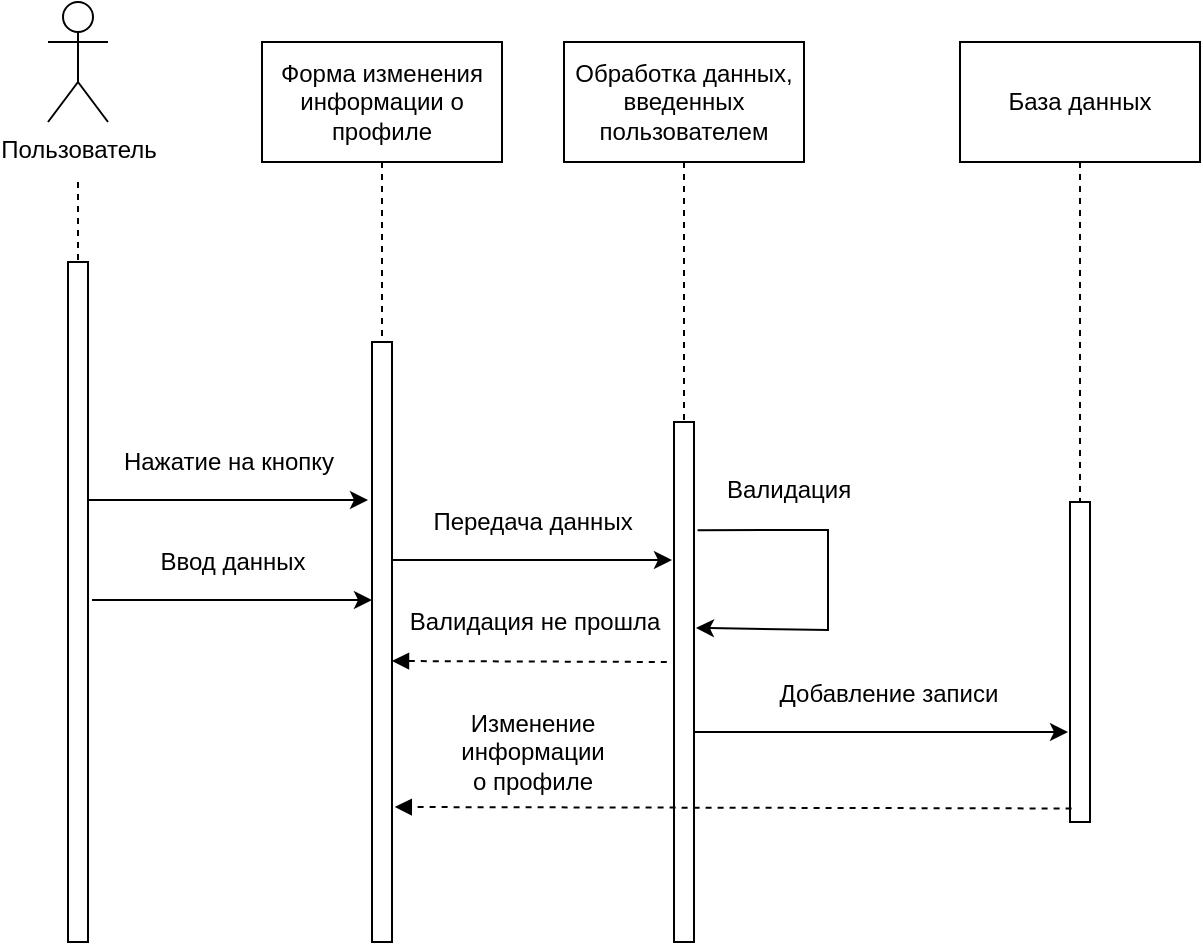 <mxfile version="18.1.3" type="device"><diagram id="xGD8TyVAoj_VXKI11_sh" name="Page-1"><mxGraphModel dx="990" dy="579" grid="1" gridSize="10" guides="1" tooltips="1" connect="1" arrows="1" fold="1" page="1" pageScale="1" pageWidth="1654" pageHeight="2336" math="0" shadow="0"><root><mxCell id="0"/><mxCell id="1" parent="0"/><mxCell id="Yy_yE-gdCWtQ6YwApW_G-1" value="Пользователь" style="shape=umlActor;verticalLabelPosition=bottom;verticalAlign=top;html=1;" parent="1" vertex="1"><mxGeometry x="130" y="70" width="30" height="60" as="geometry"/></mxCell><mxCell id="Yy_yE-gdCWtQ6YwApW_G-4" value="" style="rounded=0;whiteSpace=wrap;html=1;" parent="1" vertex="1"><mxGeometry x="140" y="200" width="10" height="340" as="geometry"/></mxCell><mxCell id="Yy_yE-gdCWtQ6YwApW_G-5" value="" style="endArrow=none;dashed=1;html=1;rounded=0;" parent="1" edge="1"><mxGeometry width="50" height="50" relative="1" as="geometry"><mxPoint x="145" y="160" as="sourcePoint"/><mxPoint x="145" y="200" as="targetPoint"/></mxGeometry></mxCell><mxCell id="Yy_yE-gdCWtQ6YwApW_G-6" value="" style="rounded=0;whiteSpace=wrap;html=1;" parent="1" vertex="1"><mxGeometry x="292" y="240" width="10" height="300" as="geometry"/></mxCell><mxCell id="Yy_yE-gdCWtQ6YwApW_G-7" value="Форма изменения информации о профиле" style="rounded=0;whiteSpace=wrap;html=1;" parent="1" vertex="1"><mxGeometry x="237" y="90" width="120" height="60" as="geometry"/></mxCell><mxCell id="Yy_yE-gdCWtQ6YwApW_G-8" value="" style="rounded=0;whiteSpace=wrap;html=1;" parent="1" vertex="1"><mxGeometry x="443" y="280" width="10" height="260" as="geometry"/></mxCell><mxCell id="Yy_yE-gdCWtQ6YwApW_G-9" value="Обработка данных, введенных пользователем" style="rounded=0;whiteSpace=wrap;html=1;" parent="1" vertex="1"><mxGeometry x="388" y="90" width="120" height="60" as="geometry"/></mxCell><mxCell id="Yy_yE-gdCWtQ6YwApW_G-10" value="" style="rounded=0;whiteSpace=wrap;html=1;" parent="1" vertex="1"><mxGeometry x="641" y="320" width="10" height="160" as="geometry"/></mxCell><mxCell id="Yy_yE-gdCWtQ6YwApW_G-11" value="База данных" style="rounded=0;whiteSpace=wrap;html=1;" parent="1" vertex="1"><mxGeometry x="586" y="90" width="120" height="60" as="geometry"/></mxCell><mxCell id="Yy_yE-gdCWtQ6YwApW_G-12" value="" style="endArrow=classic;html=1;rounded=0;exitX=1;exitY=0.35;exitDx=0;exitDy=0;exitPerimeter=0;" parent="1" source="Yy_yE-gdCWtQ6YwApW_G-4" edge="1"><mxGeometry width="50" height="50" relative="1" as="geometry"><mxPoint x="180" y="330" as="sourcePoint"/><mxPoint x="290" y="319" as="targetPoint"/></mxGeometry></mxCell><mxCell id="Yy_yE-gdCWtQ6YwApW_G-13" value="Нажатие на кнопку" style="text;html=1;align=center;verticalAlign=middle;resizable=0;points=[];autosize=1;strokeColor=none;fillColor=none;" parent="1" vertex="1"><mxGeometry x="160" y="290" width="120" height="20" as="geometry"/></mxCell><mxCell id="Yy_yE-gdCWtQ6YwApW_G-14" value="" style="endArrow=classic;html=1;rounded=0;exitX=1;exitY=0.35;exitDx=0;exitDy=0;exitPerimeter=0;" parent="1" edge="1"><mxGeometry width="50" height="50" relative="1" as="geometry"><mxPoint x="152" y="369" as="sourcePoint"/><mxPoint x="292" y="369" as="targetPoint"/></mxGeometry></mxCell><mxCell id="Yy_yE-gdCWtQ6YwApW_G-15" value="Ввод данных" style="text;html=1;align=center;verticalAlign=middle;resizable=0;points=[];autosize=1;strokeColor=none;fillColor=none;" parent="1" vertex="1"><mxGeometry x="177" y="340" width="90" height="20" as="geometry"/></mxCell><mxCell id="Yy_yE-gdCWtQ6YwApW_G-16" value="" style="endArrow=classic;html=1;rounded=0;exitX=1;exitY=0.35;exitDx=0;exitDy=0;exitPerimeter=0;" parent="1" edge="1"><mxGeometry width="50" height="50" relative="1" as="geometry"><mxPoint x="302" y="349" as="sourcePoint"/><mxPoint x="442" y="349" as="targetPoint"/></mxGeometry></mxCell><mxCell id="Yy_yE-gdCWtQ6YwApW_G-17" value="Передача данных" style="text;html=1;align=center;verticalAlign=middle;resizable=0;points=[];autosize=1;strokeColor=none;fillColor=none;" parent="1" vertex="1"><mxGeometry x="312" y="320" width="120" height="20" as="geometry"/></mxCell><mxCell id="Yy_yE-gdCWtQ6YwApW_G-18" value="" style="endArrow=classic;html=1;rounded=0;exitX=1.18;exitY=0.208;exitDx=0;exitDy=0;exitPerimeter=0;entryX=1.1;entryY=0.396;entryDx=0;entryDy=0;entryPerimeter=0;" parent="1" source="Yy_yE-gdCWtQ6YwApW_G-8" target="Yy_yE-gdCWtQ6YwApW_G-8" edge="1"><mxGeometry width="50" height="50" relative="1" as="geometry"><mxPoint x="453.2" y="335.38" as="sourcePoint"/><mxPoint x="453" y="384" as="targetPoint"/><Array as="points"><mxPoint x="520" y="334"/><mxPoint x="520" y="384"/></Array></mxGeometry></mxCell><mxCell id="Yy_yE-gdCWtQ6YwApW_G-19" value="Валидация" style="text;html=1;align=center;verticalAlign=middle;resizable=0;points=[];autosize=1;strokeColor=none;fillColor=none;" parent="1" vertex="1"><mxGeometry x="460" y="304" width="80" height="20" as="geometry"/></mxCell><mxCell id="Yy_yE-gdCWtQ6YwApW_G-20" value="" style="endArrow=classic;html=1;rounded=0;exitX=1;exitY=0.35;exitDx=0;exitDy=0;exitPerimeter=0;" parent="1" edge="1"><mxGeometry width="50" height="50" relative="1" as="geometry"><mxPoint x="453" y="435" as="sourcePoint"/><mxPoint x="640" y="435" as="targetPoint"/></mxGeometry></mxCell><mxCell id="Yy_yE-gdCWtQ6YwApW_G-21" value="Добавление записи" style="text;html=1;align=center;verticalAlign=middle;resizable=0;points=[];autosize=1;strokeColor=none;fillColor=none;" parent="1" vertex="1"><mxGeometry x="490" y="406" width="120" height="20" as="geometry"/></mxCell><mxCell id="Yy_yE-gdCWtQ6YwApW_G-23" value="" style="html=1;verticalAlign=bottom;labelBackgroundColor=none;endArrow=block;endFill=1;dashed=1;rounded=0;exitX=0.18;exitY=0.864;exitDx=0;exitDy=0;exitPerimeter=0;entryX=1.24;entryY=0.725;entryDx=0;entryDy=0;entryPerimeter=0;" parent="1" edge="1"><mxGeometry width="160" relative="1" as="geometry"><mxPoint x="641.8" y="473.24" as="sourcePoint"/><mxPoint x="303.4" y="472.5" as="targetPoint"/></mxGeometry></mxCell><mxCell id="Yy_yE-gdCWtQ6YwApW_G-24" value="Изменение&lt;br&gt;информации&lt;br&gt;о профиле" style="text;html=1;align=center;verticalAlign=middle;resizable=0;points=[];autosize=1;strokeColor=none;fillColor=none;" parent="1" vertex="1"><mxGeometry x="327" y="420" width="90" height="50" as="geometry"/></mxCell><mxCell id="Yy_yE-gdCWtQ6YwApW_G-25" value="" style="endArrow=none;dashed=1;html=1;rounded=0;exitX=0.5;exitY=1;exitDx=0;exitDy=0;entryX=0.5;entryY=0;entryDx=0;entryDy=0;" parent="1" source="Yy_yE-gdCWtQ6YwApW_G-7" target="Yy_yE-gdCWtQ6YwApW_G-6" edge="1"><mxGeometry width="50" height="50" relative="1" as="geometry"><mxPoint x="155" y="170" as="sourcePoint"/><mxPoint x="155" y="210" as="targetPoint"/></mxGeometry></mxCell><mxCell id="Yy_yE-gdCWtQ6YwApW_G-26" value="" style="endArrow=none;dashed=1;html=1;rounded=0;exitX=0.5;exitY=1;exitDx=0;exitDy=0;entryX=0.5;entryY=0;entryDx=0;entryDy=0;" parent="1" source="Yy_yE-gdCWtQ6YwApW_G-9" target="Yy_yE-gdCWtQ6YwApW_G-8" edge="1"><mxGeometry width="50" height="50" relative="1" as="geometry"><mxPoint x="165" y="180" as="sourcePoint"/><mxPoint x="165" y="220" as="targetPoint"/></mxGeometry></mxCell><mxCell id="Yy_yE-gdCWtQ6YwApW_G-27" value="" style="endArrow=none;dashed=1;html=1;rounded=0;exitX=0.5;exitY=1;exitDx=0;exitDy=0;entryX=0.5;entryY=0;entryDx=0;entryDy=0;" parent="1" source="Yy_yE-gdCWtQ6YwApW_G-11" target="Yy_yE-gdCWtQ6YwApW_G-10" edge="1"><mxGeometry width="50" height="50" relative="1" as="geometry"><mxPoint x="175" y="190" as="sourcePoint"/><mxPoint x="175" y="230" as="targetPoint"/></mxGeometry></mxCell><mxCell id="Pf6qdrZpe5SH1FcNvyRL-1" value="" style="html=1;verticalAlign=bottom;labelBackgroundColor=none;endArrow=block;endFill=1;dashed=1;rounded=0;entryX=1.24;entryY=0.725;entryDx=0;entryDy=0;entryPerimeter=0;" edge="1" parent="1"><mxGeometry width="160" relative="1" as="geometry"><mxPoint x="439.4" y="400" as="sourcePoint"/><mxPoint x="302.0" y="399.5" as="targetPoint"/></mxGeometry></mxCell><mxCell id="Pf6qdrZpe5SH1FcNvyRL-3" value="Валидация не прошла" style="text;html=1;align=center;verticalAlign=middle;resizable=0;points=[];autosize=1;strokeColor=none;fillColor=none;" vertex="1" parent="1"><mxGeometry x="303" y="370" width="140" height="20" as="geometry"/></mxCell></root></mxGraphModel></diagram></mxfile>